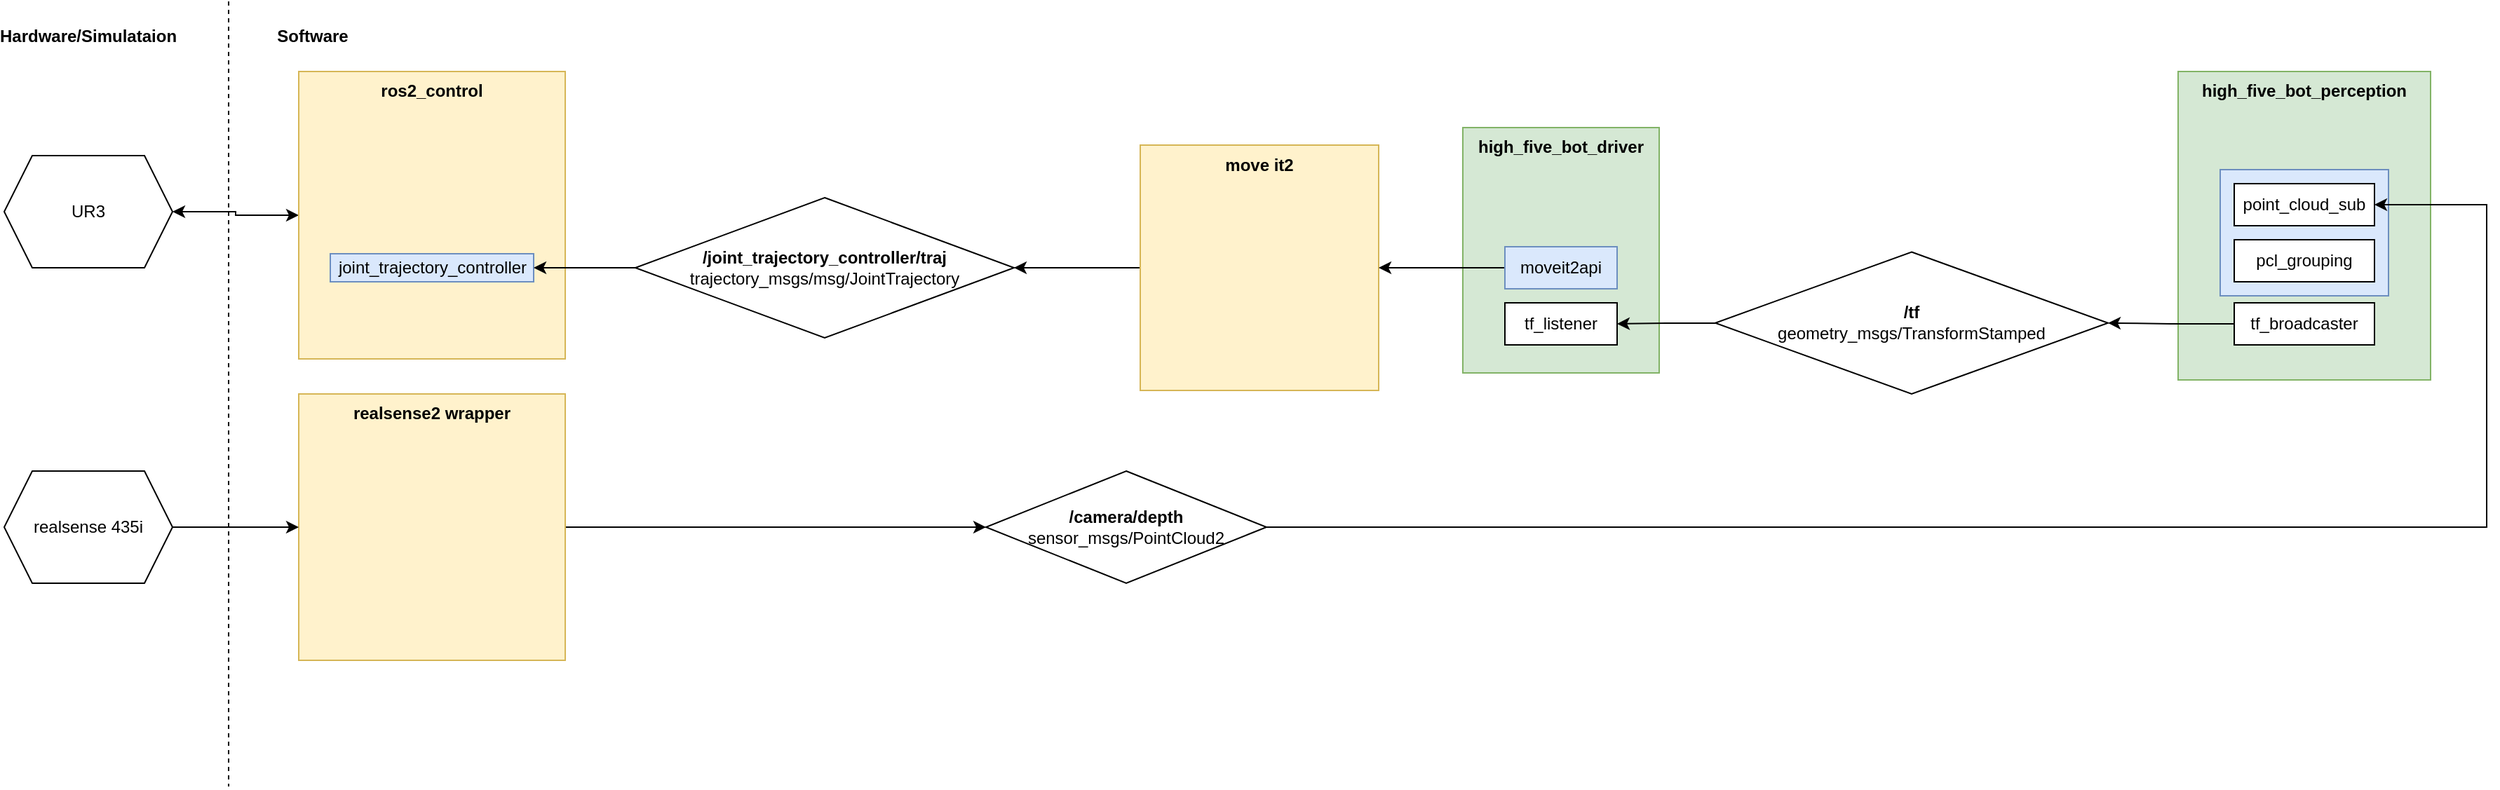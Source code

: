 <mxfile version="21.0.6" type="google"><diagram name="Page-1" id="ONW7CVByNvUiisHSVvgH"><mxGraphModel grid="1" page="1" gridSize="10" guides="1" tooltips="1" connect="1" arrows="1" fold="1" pageScale="1" pageWidth="1100" pageHeight="850" math="0" shadow="0"><root><mxCell id="0"/><mxCell id="1" parent="0"/><mxCell id="QXS5lGX3CE0asstQa89r-6" value="&lt;div&gt;&lt;b&gt;/joint_trajectory_controller/traj&lt;/b&gt;&lt;/div&gt;trajectory_msgs/msg/JointTrajectory" style="rhombus;whiteSpace=wrap;html=1;" vertex="1" parent="1"><mxGeometry x="370" y="300" width="270" height="100" as="geometry"/></mxCell><mxCell id="QXS5lGX3CE0asstQa89r-28" style="edgeStyle=orthogonalEdgeStyle;rounded=0;orthogonalLoop=1;jettySize=auto;html=1;entryX=1;entryY=0.5;entryDx=0;entryDy=0;startArrow=classic;startFill=1;" edge="1" parent="1" source="QXS5lGX3CE0asstQa89r-1" target="QXS5lGX3CE0asstQa89r-25"><mxGeometry relative="1" as="geometry"/></mxCell><mxCell id="QXS5lGX3CE0asstQa89r-1" value="&lt;b&gt;ros2_control&lt;/b&gt;" style="rounded=0;whiteSpace=wrap;html=1;fillColor=#fff2cc;strokeColor=#d6b656;verticalAlign=top;" vertex="1" parent="1"><mxGeometry x="130" y="210" width="190" height="205" as="geometry"/></mxCell><mxCell id="QXS5lGX3CE0asstQa89r-2" value="joint_trajectory_controller" style="rounded=0;whiteSpace=wrap;html=1;fillColor=#dae8fc;strokeColor=#6c8ebf;" vertex="1" parent="1"><mxGeometry x="152.5" y="340" width="145" height="20" as="geometry"/></mxCell><mxCell id="QXS5lGX3CE0asstQa89r-7" style="edgeStyle=orthogonalEdgeStyle;rounded=0;orthogonalLoop=1;jettySize=auto;html=1;" edge="1" parent="1" source="QXS5lGX3CE0asstQa89r-6" target="QXS5lGX3CE0asstQa89r-2"><mxGeometry relative="1" as="geometry"/></mxCell><mxCell id="QXS5lGX3CE0asstQa89r-9" style="edgeStyle=orthogonalEdgeStyle;rounded=0;orthogonalLoop=1;jettySize=auto;html=1;entryX=1;entryY=0.5;entryDx=0;entryDy=0;" edge="1" parent="1" source="QXS5lGX3CE0asstQa89r-8" target="QXS5lGX3CE0asstQa89r-6"><mxGeometry relative="1" as="geometry"/></mxCell><mxCell id="QXS5lGX3CE0asstQa89r-8" value="&lt;b&gt;move it2&lt;/b&gt;" style="rounded=0;whiteSpace=wrap;html=1;fillColor=#fff2cc;strokeColor=#d6b656;verticalAlign=top;" vertex="1" parent="1"><mxGeometry x="730" y="262.5" width="170" height="175" as="geometry"/></mxCell><mxCell id="QXS5lGX3CE0asstQa89r-10" value="&lt;div&gt;&lt;b&gt;high_five_bot_driver&lt;/b&gt;&lt;/div&gt;" style="rounded=0;whiteSpace=wrap;html=1;fillColor=#d5e8d4;strokeColor=#82b366;verticalAlign=top;" vertex="1" parent="1"><mxGeometry x="960" y="250" width="140" height="175" as="geometry"/></mxCell><mxCell id="QXS5lGX3CE0asstQa89r-14" style="edgeStyle=orthogonalEdgeStyle;rounded=0;orthogonalLoop=1;jettySize=auto;html=1;" edge="1" parent="1" source="QXS5lGX3CE0asstQa89r-11" target="QXS5lGX3CE0asstQa89r-8"><mxGeometry relative="1" as="geometry"/></mxCell><mxCell id="QXS5lGX3CE0asstQa89r-11" value="moveit2api" style="rounded=0;whiteSpace=wrap;html=1;fillColor=#dae8fc;strokeColor=#6c8ebf;" vertex="1" parent="1"><mxGeometry x="990" y="335" width="80" height="30" as="geometry"/></mxCell><mxCell id="QXS5lGX3CE0asstQa89r-15" value="&lt;b&gt;high_five_bot_perception&lt;/b&gt;" style="rounded=0;whiteSpace=wrap;html=1;fillColor=#d5e8d4;strokeColor=#82b366;verticalAlign=top;" vertex="1" parent="1"><mxGeometry x="1470" y="210" width="180" height="220" as="geometry"/></mxCell><mxCell id="QXS5lGX3CE0asstQa89r-33" style="edgeStyle=orthogonalEdgeStyle;rounded=0;orthogonalLoop=1;jettySize=auto;html=1;entryX=1;entryY=0.5;entryDx=0;entryDy=0;" edge="1" parent="1" source="QXS5lGX3CE0asstQa89r-18" target="QXS5lGX3CE0asstQa89r-32"><mxGeometry relative="1" as="geometry"/></mxCell><mxCell id="QXS5lGX3CE0asstQa89r-38" value="" style="rounded=0;whiteSpace=wrap;html=1;fillColor=#dae8fc;strokeColor=#6c8ebf;" vertex="1" parent="1"><mxGeometry x="1500" y="280" width="120" height="90" as="geometry"/></mxCell><mxCell id="QXS5lGX3CE0asstQa89r-18" value="&lt;div&gt;&lt;b&gt;/tf&lt;br&gt;&lt;/b&gt;&lt;/div&gt;&lt;div&gt;geometry_msgs/TransformStamped&lt;b&gt;&lt;br&gt;&lt;/b&gt;&lt;/div&gt;" style="rhombus;whiteSpace=wrap;html=1;" vertex="1" parent="1"><mxGeometry x="1140" y="338.75" width="280" height="101.25" as="geometry"/></mxCell><mxCell id="QXS5lGX3CE0asstQa89r-23" style="edgeStyle=orthogonalEdgeStyle;rounded=0;orthogonalLoop=1;jettySize=auto;html=1;entryX=0;entryY=0.5;entryDx=0;entryDy=0;" edge="1" parent="1" source="QXS5lGX3CE0asstQa89r-21" target="QXS5lGX3CE0asstQa89r-22"><mxGeometry relative="1" as="geometry"/></mxCell><mxCell id="QXS5lGX3CE0asstQa89r-21" value="&lt;b&gt;realsense2 wrapper&lt;/b&gt;" style="whiteSpace=wrap;html=1;aspect=fixed;fillColor=#fff2cc;strokeColor=#d6b656;verticalAlign=top;" vertex="1" parent="1"><mxGeometry x="130" y="440" width="190" height="190" as="geometry"/></mxCell><mxCell id="QXS5lGX3CE0asstQa89r-24" style="edgeStyle=orthogonalEdgeStyle;rounded=0;orthogonalLoop=1;jettySize=auto;html=1;exitX=1;exitY=0.5;exitDx=0;exitDy=0;entryX=1;entryY=0.5;entryDx=0;entryDy=0;" edge="1" parent="1" source="QXS5lGX3CE0asstQa89r-22" target="QXS5lGX3CE0asstQa89r-36"><mxGeometry relative="1" as="geometry"><mxPoint x="1560" y="360" as="targetPoint"/><Array as="points"><mxPoint x="1690" y="535"/><mxPoint x="1690" y="305"/></Array></mxGeometry></mxCell><mxCell id="QXS5lGX3CE0asstQa89r-22" value="&lt;div&gt;&lt;b&gt;/camera/depth&lt;/b&gt;&lt;/div&gt;&lt;div&gt;sensor_msgs/PointCloud2&lt;br&gt;&lt;/div&gt;" style="rhombus;whiteSpace=wrap;html=1;" vertex="1" parent="1"><mxGeometry x="620" y="495" width="200" height="80" as="geometry"/></mxCell><mxCell id="QXS5lGX3CE0asstQa89r-25" value="UR3" style="shape=hexagon;perimeter=hexagonPerimeter2;whiteSpace=wrap;html=1;fixedSize=1;" vertex="1" parent="1"><mxGeometry x="-80" y="270" width="120" height="80" as="geometry"/></mxCell><mxCell id="QXS5lGX3CE0asstQa89r-27" style="edgeStyle=orthogonalEdgeStyle;rounded=0;orthogonalLoop=1;jettySize=auto;html=1;exitX=1;exitY=0.5;exitDx=0;exitDy=0;entryX=0;entryY=0.5;entryDx=0;entryDy=0;startArrow=none;startFill=0;" edge="1" parent="1" source="QXS5lGX3CE0asstQa89r-26" target="QXS5lGX3CE0asstQa89r-21"><mxGeometry relative="1" as="geometry"/></mxCell><mxCell id="QXS5lGX3CE0asstQa89r-26" value="realsense 435i" style="shape=hexagon;perimeter=hexagonPerimeter2;whiteSpace=wrap;html=1;fixedSize=1;" vertex="1" parent="1"><mxGeometry x="-80" y="495" width="120" height="80" as="geometry"/></mxCell><mxCell id="QXS5lGX3CE0asstQa89r-32" value="tf_listener" style="rounded=0;whiteSpace=wrap;html=1;" vertex="1" parent="1"><mxGeometry x="990" y="375" width="80" height="30" as="geometry"/></mxCell><mxCell id="QXS5lGX3CE0asstQa89r-35" style="edgeStyle=orthogonalEdgeStyle;rounded=0;orthogonalLoop=1;jettySize=auto;html=1;entryX=1;entryY=0.5;entryDx=0;entryDy=0;" edge="1" parent="1" source="QXS5lGX3CE0asstQa89r-34" target="QXS5lGX3CE0asstQa89r-18"><mxGeometry relative="1" as="geometry"/></mxCell><mxCell id="QXS5lGX3CE0asstQa89r-34" value="tf_broadcaster" style="rounded=0;whiteSpace=wrap;html=1;" vertex="1" parent="1"><mxGeometry x="1510" y="375" width="100" height="30" as="geometry"/></mxCell><mxCell id="QXS5lGX3CE0asstQa89r-36" value="point_cloud_sub" style="rounded=0;whiteSpace=wrap;html=1;" vertex="1" parent="1"><mxGeometry x="1510" y="290" width="100" height="30" as="geometry"/></mxCell><mxCell id="QXS5lGX3CE0asstQa89r-37" value="pcl_grouping" style="rounded=0;whiteSpace=wrap;html=1;" vertex="1" parent="1"><mxGeometry x="1510" y="330" width="100" height="30" as="geometry"/></mxCell><mxCell id="QXS5lGX3CE0asstQa89r-39" value="" style="endArrow=none;dashed=1;html=1;rounded=0;" edge="1" parent="1"><mxGeometry width="50" height="50" relative="1" as="geometry"><mxPoint x="80" y="160" as="sourcePoint"/><mxPoint x="80" y="720" as="targetPoint"/></mxGeometry></mxCell><mxCell id="QXS5lGX3CE0asstQa89r-40" value="&lt;b&gt;Hardware/Simulataion&lt;/b&gt;" style="text;html=1;strokeColor=none;fillColor=none;align=center;verticalAlign=middle;whiteSpace=wrap;rounded=0;" vertex="1" parent="1"><mxGeometry x="-50" y="170" width="60" height="30" as="geometry"/></mxCell><mxCell id="QXS5lGX3CE0asstQa89r-41" value="&lt;b&gt;Software&lt;/b&gt;" style="text;html=1;strokeColor=none;fillColor=none;align=center;verticalAlign=middle;whiteSpace=wrap;rounded=0;" vertex="1" parent="1"><mxGeometry x="110" y="170" width="60" height="30" as="geometry"/></mxCell></root></mxGraphModel></diagram></mxfile>